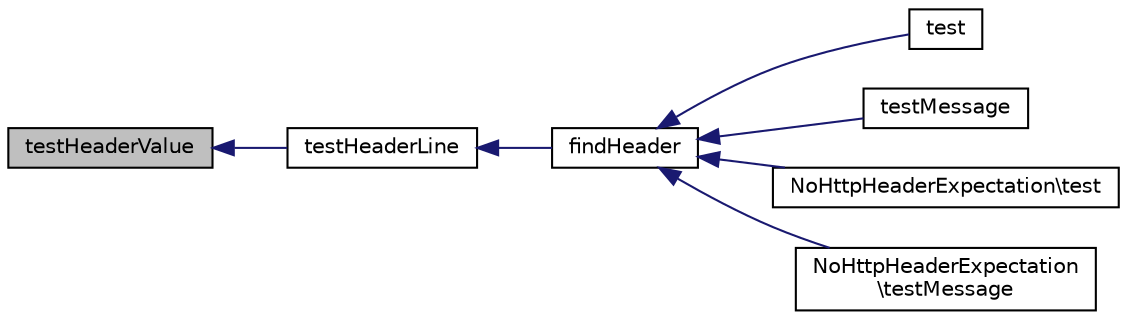 digraph "testHeaderValue"
{
  edge [fontname="Helvetica",fontsize="10",labelfontname="Helvetica",labelfontsize="10"];
  node [fontname="Helvetica",fontsize="10",shape=record];
  rankdir="LR";
  Node1 [label="testHeaderValue",height=0.2,width=0.4,color="black", fillcolor="grey75", style="filled" fontcolor="black"];
  Node1 -> Node2 [dir="back",color="midnightblue",fontsize="10",style="solid",fontname="Helvetica"];
  Node2 [label="testHeaderLine",height=0.2,width=0.4,color="black", fillcolor="white", style="filled",URL="$class_http_header_expectation.html#a10b0cf0d202023bae701ccd704d9c414"];
  Node2 -> Node3 [dir="back",color="midnightblue",fontsize="10",style="solid",fontname="Helvetica"];
  Node3 [label="findHeader",height=0.2,width=0.4,color="black", fillcolor="white", style="filled",URL="$class_http_header_expectation.html#ab63c17e54825ca15add42b156ffe7ba3"];
  Node3 -> Node4 [dir="back",color="midnightblue",fontsize="10",style="solid",fontname="Helvetica"];
  Node4 [label="test",height=0.2,width=0.4,color="black", fillcolor="white", style="filled",URL="$class_http_header_expectation.html#ae44e91fd7374c9eba4aa26c28454e4c8"];
  Node3 -> Node5 [dir="back",color="midnightblue",fontsize="10",style="solid",fontname="Helvetica"];
  Node5 [label="testMessage",height=0.2,width=0.4,color="black", fillcolor="white", style="filled",URL="$class_http_header_expectation.html#a4261cc878f60ae0a7a6058111d3fb767"];
  Node3 -> Node6 [dir="back",color="midnightblue",fontsize="10",style="solid",fontname="Helvetica"];
  Node6 [label="NoHttpHeaderExpectation\\test",height=0.2,width=0.4,color="black", fillcolor="white", style="filled",URL="$class_no_http_header_expectation.html#ae44e91fd7374c9eba4aa26c28454e4c8"];
  Node3 -> Node7 [dir="back",color="midnightblue",fontsize="10",style="solid",fontname="Helvetica"];
  Node7 [label="NoHttpHeaderExpectation\l\\testMessage",height=0.2,width=0.4,color="black", fillcolor="white", style="filled",URL="$class_no_http_header_expectation.html#a4261cc878f60ae0a7a6058111d3fb767"];
}
